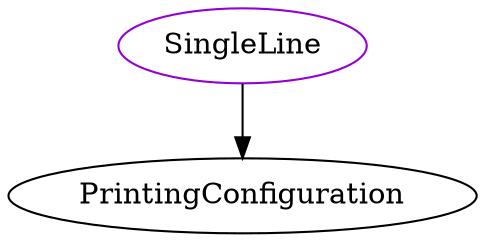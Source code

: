 digraph singleline{
SingleLine	[shape=oval, color=darkviolet, label="SingleLine"];
SingleLine -> PrintingConfiguration;
}
